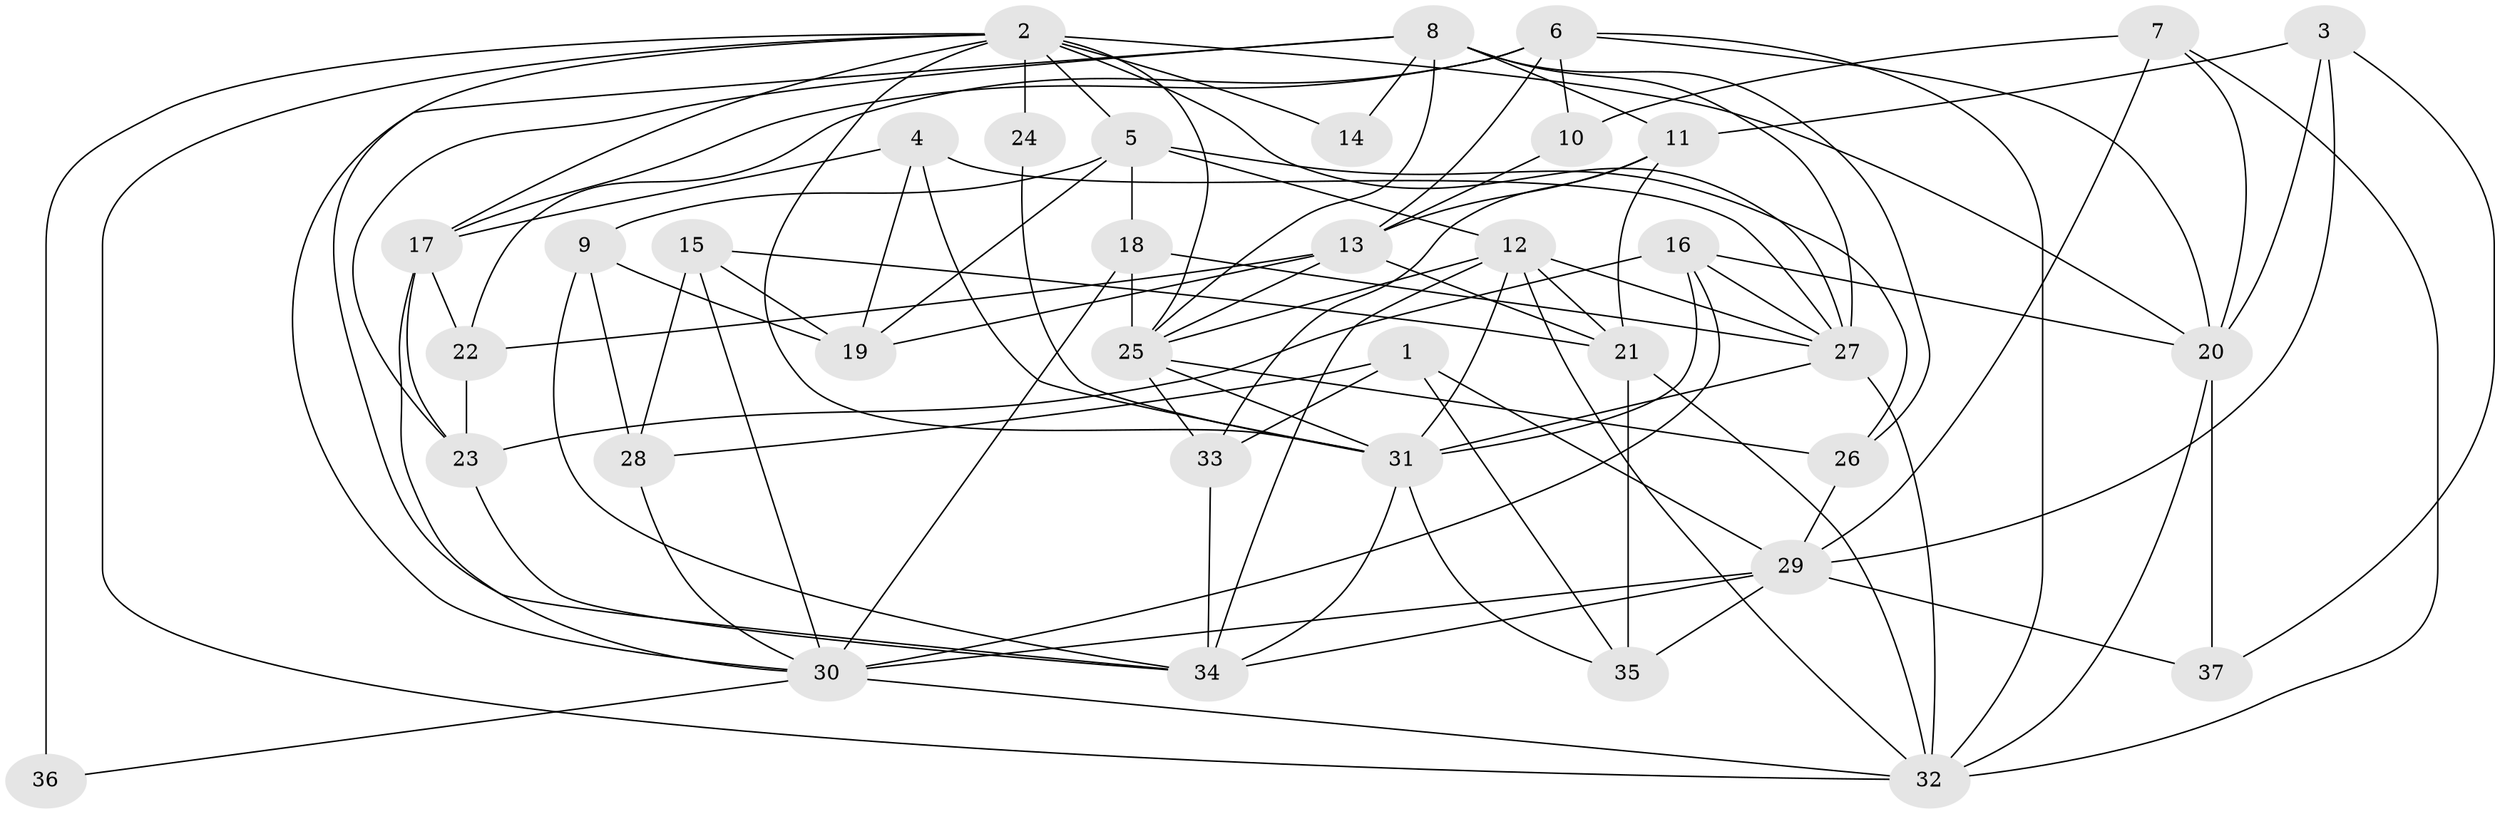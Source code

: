 // original degree distribution, {4: 0.3783783783783784, 9: 0.013513513513513514, 2: 0.12162162162162163, 5: 0.14864864864864866, 3: 0.22972972972972974, 6: 0.06756756756756757, 7: 0.04054054054054054}
// Generated by graph-tools (version 1.1) at 2025/26/03/09/25 03:26:12]
// undirected, 37 vertices, 100 edges
graph export_dot {
graph [start="1"]
  node [color=gray90,style=filled];
  1;
  2;
  3;
  4;
  5;
  6;
  7;
  8;
  9;
  10;
  11;
  12;
  13;
  14;
  15;
  16;
  17;
  18;
  19;
  20;
  21;
  22;
  23;
  24;
  25;
  26;
  27;
  28;
  29;
  30;
  31;
  32;
  33;
  34;
  35;
  36;
  37;
  1 -- 28 [weight=1.0];
  1 -- 29 [weight=1.0];
  1 -- 33 [weight=1.0];
  1 -- 35 [weight=1.0];
  2 -- 5 [weight=2.0];
  2 -- 14 [weight=1.0];
  2 -- 17 [weight=1.0];
  2 -- 20 [weight=1.0];
  2 -- 24 [weight=2.0];
  2 -- 25 [weight=1.0];
  2 -- 27 [weight=1.0];
  2 -- 31 [weight=2.0];
  2 -- 32 [weight=1.0];
  2 -- 34 [weight=1.0];
  2 -- 36 [weight=2.0];
  3 -- 11 [weight=1.0];
  3 -- 20 [weight=2.0];
  3 -- 29 [weight=1.0];
  3 -- 37 [weight=1.0];
  4 -- 17 [weight=1.0];
  4 -- 19 [weight=1.0];
  4 -- 27 [weight=1.0];
  4 -- 31 [weight=2.0];
  5 -- 9 [weight=1.0];
  5 -- 12 [weight=1.0];
  5 -- 18 [weight=1.0];
  5 -- 19 [weight=1.0];
  5 -- 26 [weight=1.0];
  6 -- 10 [weight=1.0];
  6 -- 13 [weight=1.0];
  6 -- 17 [weight=1.0];
  6 -- 20 [weight=1.0];
  6 -- 22 [weight=1.0];
  6 -- 32 [weight=1.0];
  7 -- 10 [weight=1.0];
  7 -- 20 [weight=1.0];
  7 -- 29 [weight=1.0];
  7 -- 32 [weight=1.0];
  8 -- 11 [weight=1.0];
  8 -- 14 [weight=1.0];
  8 -- 23 [weight=1.0];
  8 -- 25 [weight=1.0];
  8 -- 26 [weight=1.0];
  8 -- 27 [weight=1.0];
  8 -- 30 [weight=1.0];
  9 -- 19 [weight=1.0];
  9 -- 28 [weight=1.0];
  9 -- 34 [weight=1.0];
  10 -- 13 [weight=1.0];
  11 -- 13 [weight=1.0];
  11 -- 21 [weight=1.0];
  11 -- 33 [weight=1.0];
  12 -- 21 [weight=1.0];
  12 -- 25 [weight=1.0];
  12 -- 27 [weight=1.0];
  12 -- 31 [weight=1.0];
  12 -- 32 [weight=1.0];
  12 -- 34 [weight=1.0];
  13 -- 19 [weight=1.0];
  13 -- 21 [weight=1.0];
  13 -- 22 [weight=1.0];
  13 -- 25 [weight=1.0];
  15 -- 19 [weight=1.0];
  15 -- 21 [weight=1.0];
  15 -- 28 [weight=1.0];
  15 -- 30 [weight=1.0];
  16 -- 20 [weight=1.0];
  16 -- 23 [weight=1.0];
  16 -- 27 [weight=1.0];
  16 -- 30 [weight=2.0];
  16 -- 31 [weight=1.0];
  17 -- 22 [weight=1.0];
  17 -- 23 [weight=1.0];
  17 -- 30 [weight=1.0];
  18 -- 25 [weight=1.0];
  18 -- 27 [weight=1.0];
  18 -- 30 [weight=1.0];
  20 -- 32 [weight=1.0];
  20 -- 37 [weight=1.0];
  21 -- 32 [weight=1.0];
  21 -- 35 [weight=2.0];
  22 -- 23 [weight=2.0];
  23 -- 34 [weight=1.0];
  24 -- 31 [weight=1.0];
  25 -- 26 [weight=1.0];
  25 -- 31 [weight=1.0];
  25 -- 33 [weight=1.0];
  26 -- 29 [weight=1.0];
  27 -- 31 [weight=1.0];
  27 -- 32 [weight=1.0];
  28 -- 30 [weight=1.0];
  29 -- 30 [weight=1.0];
  29 -- 34 [weight=1.0];
  29 -- 35 [weight=1.0];
  29 -- 37 [weight=1.0];
  30 -- 32 [weight=1.0];
  30 -- 36 [weight=1.0];
  31 -- 34 [weight=1.0];
  31 -- 35 [weight=1.0];
  33 -- 34 [weight=1.0];
}
